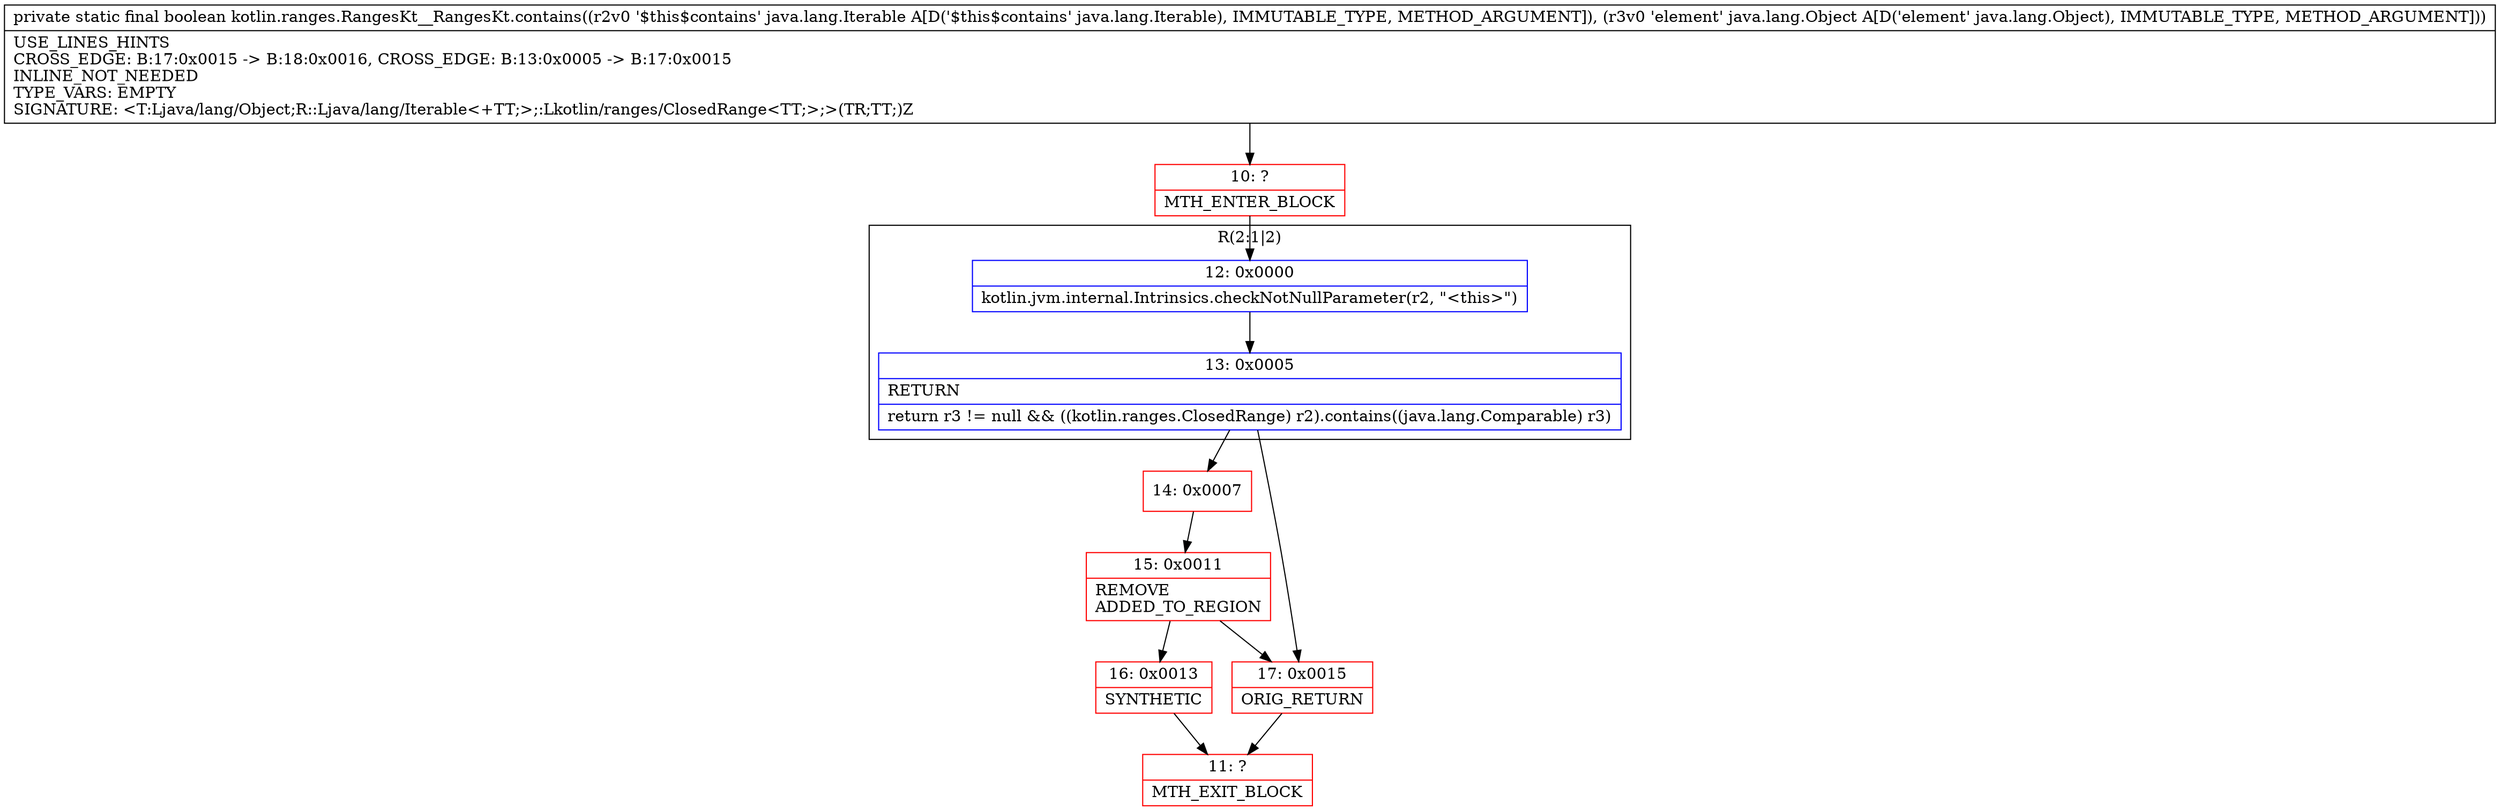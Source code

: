 digraph "CFG forkotlin.ranges.RangesKt__RangesKt.contains(Ljava\/lang\/Iterable;Ljava\/lang\/Object;)Z" {
subgraph cluster_Region_608146472 {
label = "R(2:1|2)";
node [shape=record,color=blue];
Node_12 [shape=record,label="{12\:\ 0x0000|kotlin.jvm.internal.Intrinsics.checkNotNullParameter(r2, \"\<this\>\")\l}"];
Node_13 [shape=record,label="{13\:\ 0x0005|RETURN\l|return r3 != null && ((kotlin.ranges.ClosedRange) r2).contains((java.lang.Comparable) r3)\l}"];
}
Node_10 [shape=record,color=red,label="{10\:\ ?|MTH_ENTER_BLOCK\l}"];
Node_14 [shape=record,color=red,label="{14\:\ 0x0007}"];
Node_15 [shape=record,color=red,label="{15\:\ 0x0011|REMOVE\lADDED_TO_REGION\l}"];
Node_16 [shape=record,color=red,label="{16\:\ 0x0013|SYNTHETIC\l}"];
Node_11 [shape=record,color=red,label="{11\:\ ?|MTH_EXIT_BLOCK\l}"];
Node_17 [shape=record,color=red,label="{17\:\ 0x0015|ORIG_RETURN\l}"];
MethodNode[shape=record,label="{private static final boolean kotlin.ranges.RangesKt__RangesKt.contains((r2v0 '$this$contains' java.lang.Iterable A[D('$this$contains' java.lang.Iterable), IMMUTABLE_TYPE, METHOD_ARGUMENT]), (r3v0 'element' java.lang.Object A[D('element' java.lang.Object), IMMUTABLE_TYPE, METHOD_ARGUMENT]))  | USE_LINES_HINTS\lCROSS_EDGE: B:17:0x0015 \-\> B:18:0x0016, CROSS_EDGE: B:13:0x0005 \-\> B:17:0x0015\lINLINE_NOT_NEEDED\lTYPE_VARS: EMPTY\lSIGNATURE: \<T:Ljava\/lang\/Object;R::Ljava\/lang\/Iterable\<+TT;\>;:Lkotlin\/ranges\/ClosedRange\<TT;\>;\>(TR;TT;)Z\l}"];
MethodNode -> Node_10;Node_12 -> Node_13;
Node_13 -> Node_14;
Node_13 -> Node_17;
Node_10 -> Node_12;
Node_14 -> Node_15;
Node_15 -> Node_16;
Node_15 -> Node_17;
Node_16 -> Node_11;
Node_17 -> Node_11;
}

